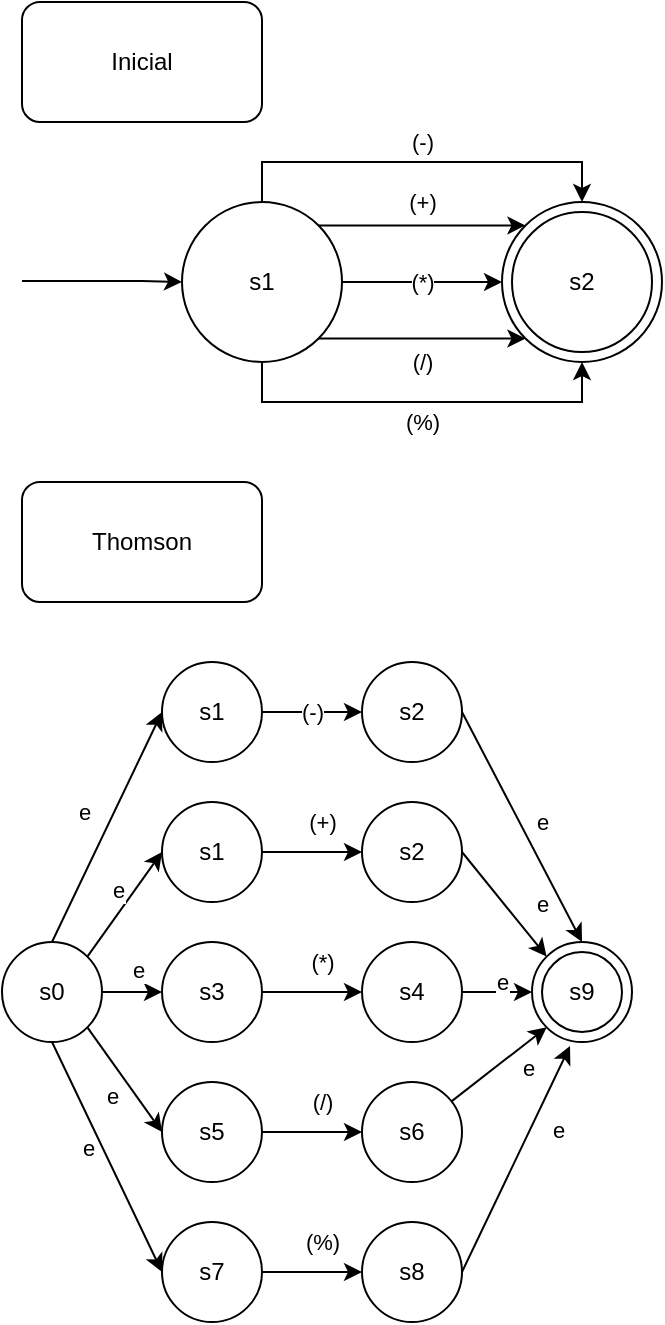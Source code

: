 <mxfile version="15.4.0" type="device"><diagram id="KwaTsdeVjq-wWKk_vbPu" name="Página-1"><mxGraphModel dx="852" dy="494" grid="1" gridSize="10" guides="1" tooltips="1" connect="1" arrows="1" fold="1" page="1" pageScale="1" pageWidth="850" pageHeight="1100" math="0" shadow="0"><root><mxCell id="0"/><mxCell id="1" parent="0"/><mxCell id="gICDTm0lgCasC4Ul1UVZ-1" value="(-)" style="edgeStyle=orthogonalEdgeStyle;rounded=0;orthogonalLoop=1;jettySize=auto;html=1;entryX=0.5;entryY=0;entryDx=0;entryDy=0;" parent="1" source="gICDTm0lgCasC4Ul1UVZ-5" target="gICDTm0lgCasC4Ul1UVZ-6" edge="1"><mxGeometry y="10" relative="1" as="geometry"><Array as="points"><mxPoint x="200" y="180"/><mxPoint x="360" y="180"/></Array><mxPoint as="offset"/></mxGeometry></mxCell><mxCell id="gICDTm0lgCasC4Ul1UVZ-2" value="(%)" style="edgeStyle=orthogonalEdgeStyle;rounded=0;orthogonalLoop=1;jettySize=auto;html=1;entryX=0.5;entryY=1;entryDx=0;entryDy=0;" parent="1" source="gICDTm0lgCasC4Ul1UVZ-5" target="gICDTm0lgCasC4Ul1UVZ-6" edge="1"><mxGeometry y="-10" relative="1" as="geometry"><Array as="points"><mxPoint x="200" y="300"/><mxPoint x="360" y="300"/></Array><mxPoint as="offset"/></mxGeometry></mxCell><mxCell id="gICDTm0lgCasC4Ul1UVZ-3" value="(+)" style="edgeStyle=orthogonalEdgeStyle;rounded=0;orthogonalLoop=1;jettySize=auto;html=1;exitX=1;exitY=0;exitDx=0;exitDy=0;entryX=0;entryY=0;entryDx=0;entryDy=0;" parent="1" source="gICDTm0lgCasC4Ul1UVZ-5" target="gICDTm0lgCasC4Ul1UVZ-6" edge="1"><mxGeometry y="12" relative="1" as="geometry"><mxPoint as="offset"/></mxGeometry></mxCell><mxCell id="gICDTm0lgCasC4Ul1UVZ-4" value="(/)" style="edgeStyle=orthogonalEdgeStyle;rounded=0;orthogonalLoop=1;jettySize=auto;html=1;exitX=1;exitY=1;exitDx=0;exitDy=0;entryX=0;entryY=1;entryDx=0;entryDy=0;" parent="1" source="gICDTm0lgCasC4Ul1UVZ-5" target="gICDTm0lgCasC4Ul1UVZ-6" edge="1"><mxGeometry y="-12" relative="1" as="geometry"><mxPoint as="offset"/></mxGeometry></mxCell><mxCell id="gICDTm0lgCasC4Ul1UVZ-9" value="(*)" style="edgeStyle=orthogonalEdgeStyle;rounded=0;orthogonalLoop=1;jettySize=auto;html=1;entryX=0;entryY=0.5;entryDx=0;entryDy=0;" parent="1" source="gICDTm0lgCasC4Ul1UVZ-5" target="gICDTm0lgCasC4Ul1UVZ-6" edge="1"><mxGeometry relative="1" as="geometry"/></mxCell><mxCell id="gICDTm0lgCasC4Ul1UVZ-5" value="s1" style="ellipse;whiteSpace=wrap;html=1;aspect=fixed;" parent="1" vertex="1"><mxGeometry x="160" y="200" width="80" height="80" as="geometry"/></mxCell><mxCell id="gICDTm0lgCasC4Ul1UVZ-6" value="s2" style="ellipse;whiteSpace=wrap;html=1;aspect=fixed;" parent="1" vertex="1"><mxGeometry x="320" y="200" width="80" height="80" as="geometry"/></mxCell><mxCell id="gICDTm0lgCasC4Ul1UVZ-7" style="edgeStyle=orthogonalEdgeStyle;rounded=0;orthogonalLoop=1;jettySize=auto;html=1;" parent="1" edge="1"><mxGeometry relative="1" as="geometry"><mxPoint x="80" y="239.5" as="sourcePoint"/><mxPoint x="160" y="240" as="targetPoint"/><Array as="points"><mxPoint x="140" y="240"/><mxPoint x="140" y="240"/></Array></mxGeometry></mxCell><mxCell id="gICDTm0lgCasC4Ul1UVZ-8" value="s2" style="ellipse;whiteSpace=wrap;html=1;aspect=fixed;" parent="1" vertex="1"><mxGeometry x="325" y="205" width="70" height="70" as="geometry"/></mxCell><mxCell id="OeG4KF2aO1UUkvnV8D0o-1" value="Inicial" style="rounded=1;whiteSpace=wrap;html=1;" parent="1" vertex="1"><mxGeometry x="80" y="100" width="120" height="60" as="geometry"/></mxCell><mxCell id="OeG4KF2aO1UUkvnV8D0o-2" value="e" style="rounded=0;orthogonalLoop=1;jettySize=auto;html=1;exitX=1;exitY=0;exitDx=0;exitDy=0;entryX=0;entryY=0.5;entryDx=0;entryDy=0;" parent="1" source="OeG4KF2aO1UUkvnV8D0o-6" target="OeG4KF2aO1UUkvnV8D0o-20" edge="1"><mxGeometry x="0.097" y="7" relative="1" as="geometry"><mxPoint as="offset"/></mxGeometry></mxCell><mxCell id="OeG4KF2aO1UUkvnV8D0o-3" value="e" style="rounded=0;orthogonalLoop=1;jettySize=auto;html=1;exitX=1;exitY=0.5;exitDx=0;exitDy=0;entryX=0;entryY=0.5;entryDx=0;entryDy=0;" parent="1" source="OeG4KF2aO1UUkvnV8D0o-6" target="OeG4KF2aO1UUkvnV8D0o-12" edge="1"><mxGeometry x="0.167" y="11" relative="1" as="geometry"><mxPoint as="offset"/></mxGeometry></mxCell><mxCell id="OeG4KF2aO1UUkvnV8D0o-4" value="e" style="rounded=0;orthogonalLoop=1;jettySize=auto;html=1;entryX=0;entryY=0.5;entryDx=0;entryDy=0;exitX=1;exitY=1;exitDx=0;exitDy=0;" parent="1" source="OeG4KF2aO1UUkvnV8D0o-6" target="OeG4KF2aO1UUkvnV8D0o-8" edge="1"><mxGeometry x="0.067" y="-10" relative="1" as="geometry"><mxPoint as="offset"/></mxGeometry></mxCell><mxCell id="OeG4KF2aO1UUkvnV8D0o-5" value="e" style="rounded=0;orthogonalLoop=1;jettySize=auto;html=1;entryX=0;entryY=0.5;entryDx=0;entryDy=0;exitX=0.5;exitY=1;exitDx=0;exitDy=0;" parent="1" source="OeG4KF2aO1UUkvnV8D0o-6" target="OeG4KF2aO1UUkvnV8D0o-16" edge="1"><mxGeometry x="-0.131" y="-7" relative="1" as="geometry"><mxPoint as="offset"/></mxGeometry></mxCell><mxCell id="OeG4KF2aO1UUkvnV8D0o-34" value="e" style="edgeStyle=none;rounded=0;orthogonalLoop=1;jettySize=auto;html=1;exitX=0.5;exitY=0;exitDx=0;exitDy=0;entryX=0;entryY=0.5;entryDx=0;entryDy=0;" parent="1" source="OeG4KF2aO1UUkvnV8D0o-6" target="OeG4KF2aO1UUkvnV8D0o-26" edge="1"><mxGeometry x="0.027" y="14" relative="1" as="geometry"><mxPoint as="offset"/></mxGeometry></mxCell><mxCell id="OeG4KF2aO1UUkvnV8D0o-6" value="s0" style="ellipse;whiteSpace=wrap;html=1;aspect=fixed;" parent="1" vertex="1"><mxGeometry x="70" y="570" width="50" height="50" as="geometry"/></mxCell><mxCell id="OeG4KF2aO1UUkvnV8D0o-7" value="(/)" style="edgeStyle=orthogonalEdgeStyle;rounded=0;orthogonalLoop=1;jettySize=auto;html=1;entryX=0;entryY=0.5;entryDx=0;entryDy=0;" parent="1" source="OeG4KF2aO1UUkvnV8D0o-8" target="OeG4KF2aO1UUkvnV8D0o-10" edge="1"><mxGeometry x="0.2" y="15" relative="1" as="geometry"><mxPoint x="225" y="618.75" as="targetPoint"/><mxPoint as="offset"/></mxGeometry></mxCell><mxCell id="OeG4KF2aO1UUkvnV8D0o-8" value="s5" style="ellipse;whiteSpace=wrap;html=1;aspect=fixed;" parent="1" vertex="1"><mxGeometry x="150" y="640" width="50" height="50" as="geometry"/></mxCell><mxCell id="OeG4KF2aO1UUkvnV8D0o-9" value="e" style="rounded=0;orthogonalLoop=1;jettySize=auto;html=1;entryX=0;entryY=1;entryDx=0;entryDy=0;" parent="1" source="OeG4KF2aO1UUkvnV8D0o-10" target="OeG4KF2aO1UUkvnV8D0o-23" edge="1"><mxGeometry x="0.339" y="-10" relative="1" as="geometry"><mxPoint x="345" y="625" as="targetPoint"/><mxPoint as="offset"/></mxGeometry></mxCell><mxCell id="OeG4KF2aO1UUkvnV8D0o-10" value="s6" style="ellipse;whiteSpace=wrap;html=1;aspect=fixed;" parent="1" vertex="1"><mxGeometry x="250" y="640" width="50" height="50" as="geometry"/></mxCell><mxCell id="OeG4KF2aO1UUkvnV8D0o-11" value="(*)" style="edgeStyle=orthogonalEdgeStyle;rounded=0;orthogonalLoop=1;jettySize=auto;html=1;entryX=0;entryY=0.5;entryDx=0;entryDy=0;" parent="1" source="OeG4KF2aO1UUkvnV8D0o-12" target="OeG4KF2aO1UUkvnV8D0o-14" edge="1"><mxGeometry x="0.2" y="15" relative="1" as="geometry"><mxPoint x="225" y="558.75" as="targetPoint"/><mxPoint as="offset"/></mxGeometry></mxCell><mxCell id="OeG4KF2aO1UUkvnV8D0o-12" value="s3" style="ellipse;whiteSpace=wrap;html=1;aspect=fixed;" parent="1" vertex="1"><mxGeometry x="150" y="570" width="50" height="50" as="geometry"/></mxCell><mxCell id="OeG4KF2aO1UUkvnV8D0o-13" value="e" style="rounded=0;orthogonalLoop=1;jettySize=auto;html=1;entryX=0;entryY=0.5;entryDx=0;entryDy=0;" parent="1" source="OeG4KF2aO1UUkvnV8D0o-14" target="OeG4KF2aO1UUkvnV8D0o-23" edge="1"><mxGeometry x="0.143" y="5" relative="1" as="geometry"><mxPoint x="340" y="590" as="targetPoint"/><mxPoint as="offset"/></mxGeometry></mxCell><mxCell id="OeG4KF2aO1UUkvnV8D0o-14" value="s4" style="ellipse;whiteSpace=wrap;html=1;aspect=fixed;" parent="1" vertex="1"><mxGeometry x="250" y="570" width="50" height="50" as="geometry"/></mxCell><mxCell id="OeG4KF2aO1UUkvnV8D0o-15" value="(%)" style="edgeStyle=orthogonalEdgeStyle;rounded=0;orthogonalLoop=1;jettySize=auto;html=1;entryX=0;entryY=0.5;entryDx=0;entryDy=0;" parent="1" source="OeG4KF2aO1UUkvnV8D0o-16" target="OeG4KF2aO1UUkvnV8D0o-18" edge="1"><mxGeometry x="0.2" y="15" relative="1" as="geometry"><mxPoint x="225" y="678.75" as="targetPoint"/><mxPoint as="offset"/></mxGeometry></mxCell><mxCell id="OeG4KF2aO1UUkvnV8D0o-16" value="s7" style="ellipse;whiteSpace=wrap;html=1;aspect=fixed;" parent="1" vertex="1"><mxGeometry x="150" y="710" width="50" height="50" as="geometry"/></mxCell><mxCell id="OeG4KF2aO1UUkvnV8D0o-17" value="e" style="rounded=0;orthogonalLoop=1;jettySize=auto;html=1;entryX=0.38;entryY=1.04;entryDx=0;entryDy=0;exitX=1;exitY=0.5;exitDx=0;exitDy=0;entryPerimeter=0;" parent="1" source="OeG4KF2aO1UUkvnV8D0o-18" target="OeG4KF2aO1UUkvnV8D0o-23" edge="1"><mxGeometry x="0.348" y="-13" relative="1" as="geometry"><mxPoint x="345" y="685" as="targetPoint"/><mxPoint as="offset"/></mxGeometry></mxCell><mxCell id="OeG4KF2aO1UUkvnV8D0o-18" value="s8" style="ellipse;whiteSpace=wrap;html=1;aspect=fixed;" parent="1" vertex="1"><mxGeometry x="250" y="710" width="50" height="50" as="geometry"/></mxCell><mxCell id="OeG4KF2aO1UUkvnV8D0o-19" value="(+)" style="edgeStyle=orthogonalEdgeStyle;rounded=0;orthogonalLoop=1;jettySize=auto;html=1;entryX=0;entryY=0.5;entryDx=0;entryDy=0;" parent="1" source="OeG4KF2aO1UUkvnV8D0o-20" target="OeG4KF2aO1UUkvnV8D0o-22" edge="1"><mxGeometry x="0.2" y="15" relative="1" as="geometry"><mxPoint x="225" y="498.75" as="targetPoint"/><mxPoint as="offset"/></mxGeometry></mxCell><mxCell id="OeG4KF2aO1UUkvnV8D0o-20" value="s1" style="ellipse;whiteSpace=wrap;html=1;aspect=fixed;" parent="1" vertex="1"><mxGeometry x="150" y="500" width="50" height="50" as="geometry"/></mxCell><mxCell id="OeG4KF2aO1UUkvnV8D0o-21" value="e" style="rounded=0;orthogonalLoop=1;jettySize=auto;html=1;entryX=0;entryY=0;entryDx=0;entryDy=0;exitX=1;exitY=0.5;exitDx=0;exitDy=0;" parent="1" source="OeG4KF2aO1UUkvnV8D0o-22" target="OeG4KF2aO1UUkvnV8D0o-23" edge="1"><mxGeometry x="0.333" y="15" relative="1" as="geometry"><mxPoint x="345" y="505" as="targetPoint"/><mxPoint as="offset"/></mxGeometry></mxCell><mxCell id="OeG4KF2aO1UUkvnV8D0o-22" value="s2" style="ellipse;whiteSpace=wrap;html=1;aspect=fixed;" parent="1" vertex="1"><mxGeometry x="250" y="500" width="50" height="50" as="geometry"/></mxCell><mxCell id="OeG4KF2aO1UUkvnV8D0o-23" value="s9" style="ellipse;whiteSpace=wrap;html=1;aspect=fixed;" parent="1" vertex="1"><mxGeometry x="335" y="570" width="50" height="50" as="geometry"/></mxCell><mxCell id="OeG4KF2aO1UUkvnV8D0o-24" value="s9" style="ellipse;whiteSpace=wrap;html=1;aspect=fixed;" parent="1" vertex="1"><mxGeometry x="340" y="575" width="40" height="40" as="geometry"/></mxCell><mxCell id="OeG4KF2aO1UUkvnV8D0o-25" value="Thomson" style="rounded=1;whiteSpace=wrap;html=1;" parent="1" vertex="1"><mxGeometry x="80" y="340" width="120" height="60" as="geometry"/></mxCell><mxCell id="OeG4KF2aO1UUkvnV8D0o-32" value="(-)" style="edgeStyle=none;rounded=0;orthogonalLoop=1;jettySize=auto;html=1;entryX=0;entryY=0.5;entryDx=0;entryDy=0;" parent="1" source="OeG4KF2aO1UUkvnV8D0o-26" target="OeG4KF2aO1UUkvnV8D0o-27" edge="1"><mxGeometry relative="1" as="geometry"/></mxCell><mxCell id="OeG4KF2aO1UUkvnV8D0o-26" value="s1" style="ellipse;whiteSpace=wrap;html=1;aspect=fixed;" parent="1" vertex="1"><mxGeometry x="150" y="430" width="50" height="50" as="geometry"/></mxCell><mxCell id="OeG4KF2aO1UUkvnV8D0o-33" value="e" style="edgeStyle=none;rounded=0;orthogonalLoop=1;jettySize=auto;html=1;exitX=1;exitY=0.5;exitDx=0;exitDy=0;entryX=0.5;entryY=0;entryDx=0;entryDy=0;" parent="1" source="OeG4KF2aO1UUkvnV8D0o-27" target="OeG4KF2aO1UUkvnV8D0o-23" edge="1"><mxGeometry x="0.037" y="10" relative="1" as="geometry"><mxPoint as="offset"/></mxGeometry></mxCell><mxCell id="OeG4KF2aO1UUkvnV8D0o-27" value="s2" style="ellipse;whiteSpace=wrap;html=1;aspect=fixed;" parent="1" vertex="1"><mxGeometry x="250" y="430" width="50" height="50" as="geometry"/></mxCell></root></mxGraphModel></diagram></mxfile>